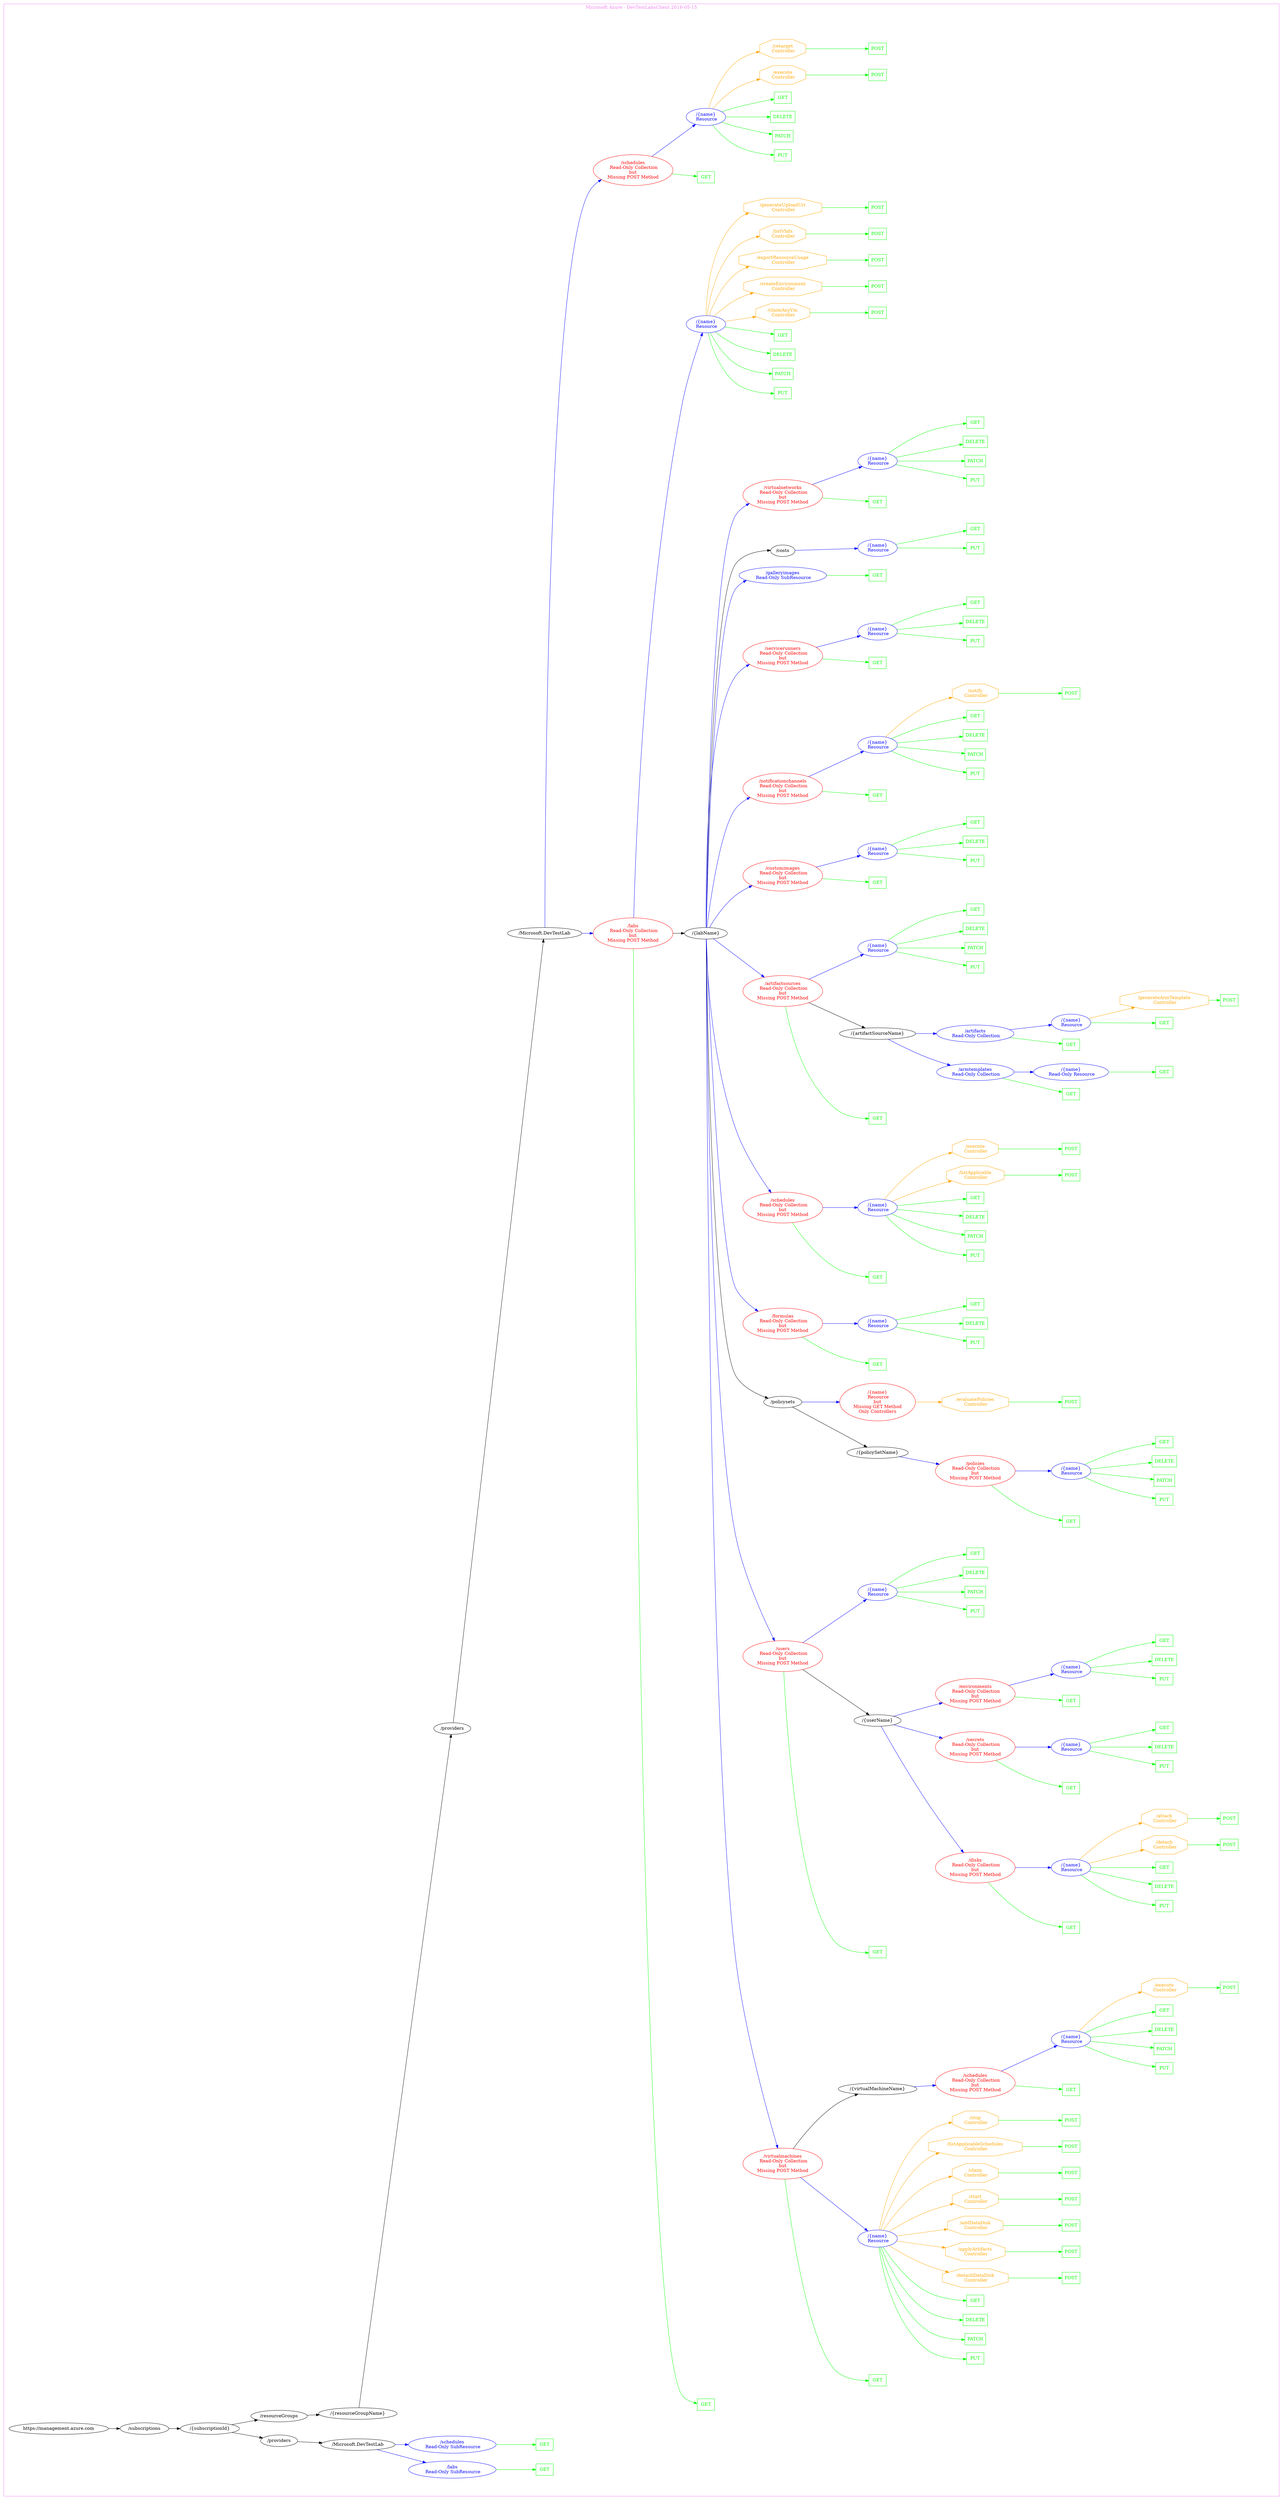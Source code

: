 digraph Cloud_Computing_REST_API {
rankdir="LR";
subgraph cluster_0 {
label="Microsoft Azure - DevTestLabsClient 2016-05-15"
color=violet
fontcolor=violet
subgraph cluster_1 {
label=""
color=white
fontcolor=white
node1 [label="https://management.azure.com", shape="ellipse", color="black", fontcolor="black"]
node1 -> node2 [color="black", fontcolor="black"]
subgraph cluster_2 {
label=""
color=white
fontcolor=white
node2 [label="/subscriptions", shape="ellipse", color="black", fontcolor="black"]
node2 -> node3 [color="black", fontcolor="black"]
subgraph cluster_3 {
label=""
color=white
fontcolor=white
node3 [label="/{subscriptionId}", shape="ellipse", color="black", fontcolor="black"]
node3 -> node4 [color="black", fontcolor="black"]
subgraph cluster_4 {
label=""
color=white
fontcolor=white
node4 [label="/providers", shape="ellipse", color="black", fontcolor="black"]
node4 -> node5 [color="black", fontcolor="black"]
subgraph cluster_5 {
label=""
color=white
fontcolor=white
node5 [label="/Microsoft.DevTestLab", shape="ellipse", color="black", fontcolor="black"]
node5 -> node6 [color="blue", fontcolor="blue"]
subgraph cluster_6 {
label=""
color=white
fontcolor=white
node6 [label="/labs\n Read-Only SubResource", shape="ellipse", color="blue", fontcolor="blue"]
node6 -> node7 [color="green", fontcolor="green"]
subgraph cluster_7 {
label=""
color=white
fontcolor=white
node7 [label="GET", shape="box", color="green", fontcolor="green"]
}
}
node5 -> node8 [color="blue", fontcolor="blue"]
subgraph cluster_8 {
label=""
color=white
fontcolor=white
node8 [label="/schedules\n Read-Only SubResource", shape="ellipse", color="blue", fontcolor="blue"]
node8 -> node9 [color="green", fontcolor="green"]
subgraph cluster_9 {
label=""
color=white
fontcolor=white
node9 [label="GET", shape="box", color="green", fontcolor="green"]
}
}
}
}
node3 -> node10 [color="black", fontcolor="black"]
subgraph cluster_10 {
label=""
color=white
fontcolor=white
node10 [label="/resourceGroups", shape="ellipse", color="black", fontcolor="black"]
node10 -> node11 [color="black", fontcolor="black"]
subgraph cluster_11 {
label=""
color=white
fontcolor=white
node11 [label="/{resourceGroupName}", shape="ellipse", color="black", fontcolor="black"]
node11 -> node12 [color="black", fontcolor="black"]
subgraph cluster_12 {
label=""
color=white
fontcolor=white
node12 [label="/providers", shape="ellipse", color="black", fontcolor="black"]
node12 -> node13 [color="black", fontcolor="black"]
subgraph cluster_13 {
label=""
color=white
fontcolor=white
node13 [label="/Microsoft.DevTestLab", shape="ellipse", color="black", fontcolor="black"]
node13 -> node14 [color="blue", fontcolor="blue"]
subgraph cluster_14 {
label=""
color=white
fontcolor=white
node14 [label="/labs\n Read-Only Collection\nbut\nMissing POST Method", shape="ellipse", color="red", fontcolor="red"]
node14 -> node15 [color="green", fontcolor="green"]
subgraph cluster_15 {
label=""
color=white
fontcolor=white
node15 [label="GET", shape="box", color="green", fontcolor="green"]
}
node14 -> node16 [color="black", fontcolor="black"]
subgraph cluster_16 {
label=""
color=white
fontcolor=white
node16 [label="/{labName}", shape="ellipse", color="black", fontcolor="black"]
node16 -> node17 [color="blue", fontcolor="blue"]
subgraph cluster_17 {
label=""
color=white
fontcolor=white
node17 [label="/virtualmachines\n Read-Only Collection\nbut\nMissing POST Method", shape="ellipse", color="red", fontcolor="red"]
node17 -> node18 [color="green", fontcolor="green"]
subgraph cluster_18 {
label=""
color=white
fontcolor=white
node18 [label="GET", shape="box", color="green", fontcolor="green"]
}
node17 -> node19 [color="blue", fontcolor="blue"]
subgraph cluster_19 {
label=""
color=white
fontcolor=white
node19 [label="/{name}\n Resource", shape="ellipse", color="blue", fontcolor="blue"]
node19 -> node20 [color="green", fontcolor="green"]
subgraph cluster_20 {
label=""
color=white
fontcolor=white
node20 [label="PUT", shape="box", color="green", fontcolor="green"]
}
node19 -> node21 [color="green", fontcolor="green"]
subgraph cluster_21 {
label=""
color=white
fontcolor=white
node21 [label="PATCH", shape="box", color="green", fontcolor="green"]
}
node19 -> node22 [color="green", fontcolor="green"]
subgraph cluster_22 {
label=""
color=white
fontcolor=white
node22 [label="DELETE", shape="box", color="green", fontcolor="green"]
}
node19 -> node23 [color="green", fontcolor="green"]
subgraph cluster_23 {
label=""
color=white
fontcolor=white
node23 [label="GET", shape="box", color="green", fontcolor="green"]
}
node19 -> node24 [color="orange", fontcolor="orange"]
subgraph cluster_24 {
label=""
color=white
fontcolor=white
node24 [label="/detachDataDisk\n Controller", shape="octagon", color="orange", fontcolor="orange"]
node24 -> node25 [color="green", fontcolor="green"]
subgraph cluster_25 {
label=""
color=white
fontcolor=white
node25 [label="POST", shape="box", color="green", fontcolor="green"]
}
}
node19 -> node26 [color="orange", fontcolor="orange"]
subgraph cluster_26 {
label=""
color=white
fontcolor=white
node26 [label="/applyArtifacts\n Controller", shape="octagon", color="orange", fontcolor="orange"]
node26 -> node27 [color="green", fontcolor="green"]
subgraph cluster_27 {
label=""
color=white
fontcolor=white
node27 [label="POST", shape="box", color="green", fontcolor="green"]
}
}
node19 -> node28 [color="orange", fontcolor="orange"]
subgraph cluster_28 {
label=""
color=white
fontcolor=white
node28 [label="/addDataDisk\n Controller", shape="octagon", color="orange", fontcolor="orange"]
node28 -> node29 [color="green", fontcolor="green"]
subgraph cluster_29 {
label=""
color=white
fontcolor=white
node29 [label="POST", shape="box", color="green", fontcolor="green"]
}
}
node19 -> node30 [color="orange", fontcolor="orange"]
subgraph cluster_30 {
label=""
color=white
fontcolor=white
node30 [label="/start\n Controller", shape="octagon", color="orange", fontcolor="orange"]
node30 -> node31 [color="green", fontcolor="green"]
subgraph cluster_31 {
label=""
color=white
fontcolor=white
node31 [label="POST", shape="box", color="green", fontcolor="green"]
}
}
node19 -> node32 [color="orange", fontcolor="orange"]
subgraph cluster_32 {
label=""
color=white
fontcolor=white
node32 [label="/claim\n Controller", shape="octagon", color="orange", fontcolor="orange"]
node32 -> node33 [color="green", fontcolor="green"]
subgraph cluster_33 {
label=""
color=white
fontcolor=white
node33 [label="POST", shape="box", color="green", fontcolor="green"]
}
}
node19 -> node34 [color="orange", fontcolor="orange"]
subgraph cluster_34 {
label=""
color=white
fontcolor=white
node34 [label="/listApplicableSchedules\n Controller", shape="octagon", color="orange", fontcolor="orange"]
node34 -> node35 [color="green", fontcolor="green"]
subgraph cluster_35 {
label=""
color=white
fontcolor=white
node35 [label="POST", shape="box", color="green", fontcolor="green"]
}
}
node19 -> node36 [color="orange", fontcolor="orange"]
subgraph cluster_36 {
label=""
color=white
fontcolor=white
node36 [label="/stop\n Controller", shape="octagon", color="orange", fontcolor="orange"]
node36 -> node37 [color="green", fontcolor="green"]
subgraph cluster_37 {
label=""
color=white
fontcolor=white
node37 [label="POST", shape="box", color="green", fontcolor="green"]
}
}
}
node17 -> node38 [color="black", fontcolor="black"]
subgraph cluster_38 {
label=""
color=white
fontcolor=white
node38 [label="/{virtualMachineName}", shape="ellipse", color="black", fontcolor="black"]
node38 -> node39 [color="blue", fontcolor="blue"]
subgraph cluster_39 {
label=""
color=white
fontcolor=white
node39 [label="/schedules\n Read-Only Collection\nbut\nMissing POST Method", shape="ellipse", color="red", fontcolor="red"]
node39 -> node40 [color="green", fontcolor="green"]
subgraph cluster_40 {
label=""
color=white
fontcolor=white
node40 [label="GET", shape="box", color="green", fontcolor="green"]
}
node39 -> node41 [color="blue", fontcolor="blue"]
subgraph cluster_41 {
label=""
color=white
fontcolor=white
node41 [label="/{name}\n Resource", shape="ellipse", color="blue", fontcolor="blue"]
node41 -> node42 [color="green", fontcolor="green"]
subgraph cluster_42 {
label=""
color=white
fontcolor=white
node42 [label="PUT", shape="box", color="green", fontcolor="green"]
}
node41 -> node43 [color="green", fontcolor="green"]
subgraph cluster_43 {
label=""
color=white
fontcolor=white
node43 [label="PATCH", shape="box", color="green", fontcolor="green"]
}
node41 -> node44 [color="green", fontcolor="green"]
subgraph cluster_44 {
label=""
color=white
fontcolor=white
node44 [label="DELETE", shape="box", color="green", fontcolor="green"]
}
node41 -> node45 [color="green", fontcolor="green"]
subgraph cluster_45 {
label=""
color=white
fontcolor=white
node45 [label="GET", shape="box", color="green", fontcolor="green"]
}
node41 -> node46 [color="orange", fontcolor="orange"]
subgraph cluster_46 {
label=""
color=white
fontcolor=white
node46 [label="/execute\n Controller", shape="octagon", color="orange", fontcolor="orange"]
node46 -> node47 [color="green", fontcolor="green"]
subgraph cluster_47 {
label=""
color=white
fontcolor=white
node47 [label="POST", shape="box", color="green", fontcolor="green"]
}
}
}
}
}
}
node16 -> node48 [color="blue", fontcolor="blue"]
subgraph cluster_48 {
label=""
color=white
fontcolor=white
node48 [label="/users\n Read-Only Collection\nbut\nMissing POST Method", shape="ellipse", color="red", fontcolor="red"]
node48 -> node49 [color="green", fontcolor="green"]
subgraph cluster_49 {
label=""
color=white
fontcolor=white
node49 [label="GET", shape="box", color="green", fontcolor="green"]
}
node48 -> node50 [color="black", fontcolor="black"]
subgraph cluster_50 {
label=""
color=white
fontcolor=white
node50 [label="/{userName}", shape="ellipse", color="black", fontcolor="black"]
node50 -> node51 [color="blue", fontcolor="blue"]
subgraph cluster_51 {
label=""
color=white
fontcolor=white
node51 [label="/disks\n Read-Only Collection\nbut\nMissing POST Method", shape="ellipse", color="red", fontcolor="red"]
node51 -> node52 [color="green", fontcolor="green"]
subgraph cluster_52 {
label=""
color=white
fontcolor=white
node52 [label="GET", shape="box", color="green", fontcolor="green"]
}
node51 -> node53 [color="blue", fontcolor="blue"]
subgraph cluster_53 {
label=""
color=white
fontcolor=white
node53 [label="/{name}\n Resource", shape="ellipse", color="blue", fontcolor="blue"]
node53 -> node54 [color="green", fontcolor="green"]
subgraph cluster_54 {
label=""
color=white
fontcolor=white
node54 [label="PUT", shape="box", color="green", fontcolor="green"]
}
node53 -> node55 [color="green", fontcolor="green"]
subgraph cluster_55 {
label=""
color=white
fontcolor=white
node55 [label="DELETE", shape="box", color="green", fontcolor="green"]
}
node53 -> node56 [color="green", fontcolor="green"]
subgraph cluster_56 {
label=""
color=white
fontcolor=white
node56 [label="GET", shape="box", color="green", fontcolor="green"]
}
node53 -> node57 [color="orange", fontcolor="orange"]
subgraph cluster_57 {
label=""
color=white
fontcolor=white
node57 [label="/detach\n Controller", shape="octagon", color="orange", fontcolor="orange"]
node57 -> node58 [color="green", fontcolor="green"]
subgraph cluster_58 {
label=""
color=white
fontcolor=white
node58 [label="POST", shape="box", color="green", fontcolor="green"]
}
}
node53 -> node59 [color="orange", fontcolor="orange"]
subgraph cluster_59 {
label=""
color=white
fontcolor=white
node59 [label="/attach\n Controller", shape="octagon", color="orange", fontcolor="orange"]
node59 -> node60 [color="green", fontcolor="green"]
subgraph cluster_60 {
label=""
color=white
fontcolor=white
node60 [label="POST", shape="box", color="green", fontcolor="green"]
}
}
}
}
node50 -> node61 [color="blue", fontcolor="blue"]
subgraph cluster_61 {
label=""
color=white
fontcolor=white
node61 [label="/secrets\n Read-Only Collection\nbut\nMissing POST Method", shape="ellipse", color="red", fontcolor="red"]
node61 -> node62 [color="green", fontcolor="green"]
subgraph cluster_62 {
label=""
color=white
fontcolor=white
node62 [label="GET", shape="box", color="green", fontcolor="green"]
}
node61 -> node63 [color="blue", fontcolor="blue"]
subgraph cluster_63 {
label=""
color=white
fontcolor=white
node63 [label="/{name}\n Resource", shape="ellipse", color="blue", fontcolor="blue"]
node63 -> node64 [color="green", fontcolor="green"]
subgraph cluster_64 {
label=""
color=white
fontcolor=white
node64 [label="PUT", shape="box", color="green", fontcolor="green"]
}
node63 -> node65 [color="green", fontcolor="green"]
subgraph cluster_65 {
label=""
color=white
fontcolor=white
node65 [label="DELETE", shape="box", color="green", fontcolor="green"]
}
node63 -> node66 [color="green", fontcolor="green"]
subgraph cluster_66 {
label=""
color=white
fontcolor=white
node66 [label="GET", shape="box", color="green", fontcolor="green"]
}
}
}
node50 -> node67 [color="blue", fontcolor="blue"]
subgraph cluster_67 {
label=""
color=white
fontcolor=white
node67 [label="/environments\n Read-Only Collection\nbut\nMissing POST Method", shape="ellipse", color="red", fontcolor="red"]
node67 -> node68 [color="green", fontcolor="green"]
subgraph cluster_68 {
label=""
color=white
fontcolor=white
node68 [label="GET", shape="box", color="green", fontcolor="green"]
}
node67 -> node69 [color="blue", fontcolor="blue"]
subgraph cluster_69 {
label=""
color=white
fontcolor=white
node69 [label="/{name}\n Resource", shape="ellipse", color="blue", fontcolor="blue"]
node69 -> node70 [color="green", fontcolor="green"]
subgraph cluster_70 {
label=""
color=white
fontcolor=white
node70 [label="PUT", shape="box", color="green", fontcolor="green"]
}
node69 -> node71 [color="green", fontcolor="green"]
subgraph cluster_71 {
label=""
color=white
fontcolor=white
node71 [label="DELETE", shape="box", color="green", fontcolor="green"]
}
node69 -> node72 [color="green", fontcolor="green"]
subgraph cluster_72 {
label=""
color=white
fontcolor=white
node72 [label="GET", shape="box", color="green", fontcolor="green"]
}
}
}
}
node48 -> node73 [color="blue", fontcolor="blue"]
subgraph cluster_73 {
label=""
color=white
fontcolor=white
node73 [label="/{name}\n Resource", shape="ellipse", color="blue", fontcolor="blue"]
node73 -> node74 [color="green", fontcolor="green"]
subgraph cluster_74 {
label=""
color=white
fontcolor=white
node74 [label="PUT", shape="box", color="green", fontcolor="green"]
}
node73 -> node75 [color="green", fontcolor="green"]
subgraph cluster_75 {
label=""
color=white
fontcolor=white
node75 [label="PATCH", shape="box", color="green", fontcolor="green"]
}
node73 -> node76 [color="green", fontcolor="green"]
subgraph cluster_76 {
label=""
color=white
fontcolor=white
node76 [label="DELETE", shape="box", color="green", fontcolor="green"]
}
node73 -> node77 [color="green", fontcolor="green"]
subgraph cluster_77 {
label=""
color=white
fontcolor=white
node77 [label="GET", shape="box", color="green", fontcolor="green"]
}
}
}
node16 -> node78 [color="black", fontcolor="black"]
subgraph cluster_78 {
label=""
color=white
fontcolor=white
node78 [label="/policysets", shape="ellipse", color="black", fontcolor="black"]
node78 -> node79 [color="black", fontcolor="black"]
subgraph cluster_79 {
label=""
color=white
fontcolor=white
node79 [label="/{policySetName}", shape="ellipse", color="black", fontcolor="black"]
node79 -> node80 [color="blue", fontcolor="blue"]
subgraph cluster_80 {
label=""
color=white
fontcolor=white
node80 [label="/policies\n Read-Only Collection\nbut\nMissing POST Method", shape="ellipse", color="red", fontcolor="red"]
node80 -> node81 [color="green", fontcolor="green"]
subgraph cluster_81 {
label=""
color=white
fontcolor=white
node81 [label="GET", shape="box", color="green", fontcolor="green"]
}
node80 -> node82 [color="blue", fontcolor="blue"]
subgraph cluster_82 {
label=""
color=white
fontcolor=white
node82 [label="/{name}\n Resource", shape="ellipse", color="blue", fontcolor="blue"]
node82 -> node83 [color="green", fontcolor="green"]
subgraph cluster_83 {
label=""
color=white
fontcolor=white
node83 [label="PUT", shape="box", color="green", fontcolor="green"]
}
node82 -> node84 [color="green", fontcolor="green"]
subgraph cluster_84 {
label=""
color=white
fontcolor=white
node84 [label="PATCH", shape="box", color="green", fontcolor="green"]
}
node82 -> node85 [color="green", fontcolor="green"]
subgraph cluster_85 {
label=""
color=white
fontcolor=white
node85 [label="DELETE", shape="box", color="green", fontcolor="green"]
}
node82 -> node86 [color="green", fontcolor="green"]
subgraph cluster_86 {
label=""
color=white
fontcolor=white
node86 [label="GET", shape="box", color="green", fontcolor="green"]
}
}
}
}
node78 -> node87 [color="blue", fontcolor="blue"]
subgraph cluster_87 {
label=""
color=white
fontcolor=white
node87 [label="/{name}\n Resource\nbut\nMissing GET Method\nOnly Controllers", shape="ellipse", color="red", fontcolor="red"]
node87 -> node88 [color="orange", fontcolor="orange"]
subgraph cluster_88 {
label=""
color=white
fontcolor=white
node88 [label="/evaluatePolicies\n Controller", shape="octagon", color="orange", fontcolor="orange"]
node88 -> node89 [color="green", fontcolor="green"]
subgraph cluster_89 {
label=""
color=white
fontcolor=white
node89 [label="POST", shape="box", color="green", fontcolor="green"]
}
}
}
}
node16 -> node90 [color="blue", fontcolor="blue"]
subgraph cluster_90 {
label=""
color=white
fontcolor=white
node90 [label="/formulas\n Read-Only Collection\nbut\nMissing POST Method", shape="ellipse", color="red", fontcolor="red"]
node90 -> node91 [color="green", fontcolor="green"]
subgraph cluster_91 {
label=""
color=white
fontcolor=white
node91 [label="GET", shape="box", color="green", fontcolor="green"]
}
node90 -> node92 [color="blue", fontcolor="blue"]
subgraph cluster_92 {
label=""
color=white
fontcolor=white
node92 [label="/{name}\n Resource", shape="ellipse", color="blue", fontcolor="blue"]
node92 -> node93 [color="green", fontcolor="green"]
subgraph cluster_93 {
label=""
color=white
fontcolor=white
node93 [label="PUT", shape="box", color="green", fontcolor="green"]
}
node92 -> node94 [color="green", fontcolor="green"]
subgraph cluster_94 {
label=""
color=white
fontcolor=white
node94 [label="DELETE", shape="box", color="green", fontcolor="green"]
}
node92 -> node95 [color="green", fontcolor="green"]
subgraph cluster_95 {
label=""
color=white
fontcolor=white
node95 [label="GET", shape="box", color="green", fontcolor="green"]
}
}
}
node16 -> node96 [color="blue", fontcolor="blue"]
subgraph cluster_96 {
label=""
color=white
fontcolor=white
node96 [label="/schedules\n Read-Only Collection\nbut\nMissing POST Method", shape="ellipse", color="red", fontcolor="red"]
node96 -> node97 [color="green", fontcolor="green"]
subgraph cluster_97 {
label=""
color=white
fontcolor=white
node97 [label="GET", shape="box", color="green", fontcolor="green"]
}
node96 -> node98 [color="blue", fontcolor="blue"]
subgraph cluster_98 {
label=""
color=white
fontcolor=white
node98 [label="/{name}\n Resource", shape="ellipse", color="blue", fontcolor="blue"]
node98 -> node99 [color="green", fontcolor="green"]
subgraph cluster_99 {
label=""
color=white
fontcolor=white
node99 [label="PUT", shape="box", color="green", fontcolor="green"]
}
node98 -> node100 [color="green", fontcolor="green"]
subgraph cluster_100 {
label=""
color=white
fontcolor=white
node100 [label="PATCH", shape="box", color="green", fontcolor="green"]
}
node98 -> node101 [color="green", fontcolor="green"]
subgraph cluster_101 {
label=""
color=white
fontcolor=white
node101 [label="DELETE", shape="box", color="green", fontcolor="green"]
}
node98 -> node102 [color="green", fontcolor="green"]
subgraph cluster_102 {
label=""
color=white
fontcolor=white
node102 [label="GET", shape="box", color="green", fontcolor="green"]
}
node98 -> node103 [color="orange", fontcolor="orange"]
subgraph cluster_103 {
label=""
color=white
fontcolor=white
node103 [label="/listApplicable\n Controller", shape="octagon", color="orange", fontcolor="orange"]
node103 -> node104 [color="green", fontcolor="green"]
subgraph cluster_104 {
label=""
color=white
fontcolor=white
node104 [label="POST", shape="box", color="green", fontcolor="green"]
}
}
node98 -> node105 [color="orange", fontcolor="orange"]
subgraph cluster_105 {
label=""
color=white
fontcolor=white
node105 [label="/execute\n Controller", shape="octagon", color="orange", fontcolor="orange"]
node105 -> node106 [color="green", fontcolor="green"]
subgraph cluster_106 {
label=""
color=white
fontcolor=white
node106 [label="POST", shape="box", color="green", fontcolor="green"]
}
}
}
}
node16 -> node107 [color="blue", fontcolor="blue"]
subgraph cluster_107 {
label=""
color=white
fontcolor=white
node107 [label="/artifactsources\n Read-Only Collection\nbut\nMissing POST Method", shape="ellipse", color="red", fontcolor="red"]
node107 -> node108 [color="green", fontcolor="green"]
subgraph cluster_108 {
label=""
color=white
fontcolor=white
node108 [label="GET", shape="box", color="green", fontcolor="green"]
}
node107 -> node109 [color="black", fontcolor="black"]
subgraph cluster_109 {
label=""
color=white
fontcolor=white
node109 [label="/{artifactSourceName}", shape="ellipse", color="black", fontcolor="black"]
node109 -> node110 [color="blue", fontcolor="blue"]
subgraph cluster_110 {
label=""
color=white
fontcolor=white
node110 [label="/armtemplates\n Read-Only Collection", shape="ellipse", color="blue", fontcolor="blue"]
node110 -> node111 [color="green", fontcolor="green"]
subgraph cluster_111 {
label=""
color=white
fontcolor=white
node111 [label="GET", shape="box", color="green", fontcolor="green"]
}
node110 -> node112 [color="blue", fontcolor="blue"]
subgraph cluster_112 {
label=""
color=white
fontcolor=white
node112 [label="/{name}\n Read-Only Resource", shape="ellipse", color="blue", fontcolor="blue"]
node112 -> node113 [color="green", fontcolor="green"]
subgraph cluster_113 {
label=""
color=white
fontcolor=white
node113 [label="GET", shape="box", color="green", fontcolor="green"]
}
}
}
node109 -> node114 [color="blue", fontcolor="blue"]
subgraph cluster_114 {
label=""
color=white
fontcolor=white
node114 [label="/artifacts\n Read-Only Collection", shape="ellipse", color="blue", fontcolor="blue"]
node114 -> node115 [color="green", fontcolor="green"]
subgraph cluster_115 {
label=""
color=white
fontcolor=white
node115 [label="GET", shape="box", color="green", fontcolor="green"]
}
node114 -> node116 [color="blue", fontcolor="blue"]
subgraph cluster_116 {
label=""
color=white
fontcolor=white
node116 [label="/{name}\n Resource", shape="ellipse", color="blue", fontcolor="blue"]
node116 -> node117 [color="green", fontcolor="green"]
subgraph cluster_117 {
label=""
color=white
fontcolor=white
node117 [label="GET", shape="box", color="green", fontcolor="green"]
}
node116 -> node118 [color="orange", fontcolor="orange"]
subgraph cluster_118 {
label=""
color=white
fontcolor=white
node118 [label="/generateArmTemplate\n Controller", shape="octagon", color="orange", fontcolor="orange"]
node118 -> node119 [color="green", fontcolor="green"]
subgraph cluster_119 {
label=""
color=white
fontcolor=white
node119 [label="POST", shape="box", color="green", fontcolor="green"]
}
}
}
}
}
node107 -> node120 [color="blue", fontcolor="blue"]
subgraph cluster_120 {
label=""
color=white
fontcolor=white
node120 [label="/{name}\n Resource", shape="ellipse", color="blue", fontcolor="blue"]
node120 -> node121 [color="green", fontcolor="green"]
subgraph cluster_121 {
label=""
color=white
fontcolor=white
node121 [label="PUT", shape="box", color="green", fontcolor="green"]
}
node120 -> node122 [color="green", fontcolor="green"]
subgraph cluster_122 {
label=""
color=white
fontcolor=white
node122 [label="PATCH", shape="box", color="green", fontcolor="green"]
}
node120 -> node123 [color="green", fontcolor="green"]
subgraph cluster_123 {
label=""
color=white
fontcolor=white
node123 [label="DELETE", shape="box", color="green", fontcolor="green"]
}
node120 -> node124 [color="green", fontcolor="green"]
subgraph cluster_124 {
label=""
color=white
fontcolor=white
node124 [label="GET", shape="box", color="green", fontcolor="green"]
}
}
}
node16 -> node125 [color="blue", fontcolor="blue"]
subgraph cluster_125 {
label=""
color=white
fontcolor=white
node125 [label="/customimages\n Read-Only Collection\nbut\nMissing POST Method", shape="ellipse", color="red", fontcolor="red"]
node125 -> node126 [color="green", fontcolor="green"]
subgraph cluster_126 {
label=""
color=white
fontcolor=white
node126 [label="GET", shape="box", color="green", fontcolor="green"]
}
node125 -> node127 [color="blue", fontcolor="blue"]
subgraph cluster_127 {
label=""
color=white
fontcolor=white
node127 [label="/{name}\n Resource", shape="ellipse", color="blue", fontcolor="blue"]
node127 -> node128 [color="green", fontcolor="green"]
subgraph cluster_128 {
label=""
color=white
fontcolor=white
node128 [label="PUT", shape="box", color="green", fontcolor="green"]
}
node127 -> node129 [color="green", fontcolor="green"]
subgraph cluster_129 {
label=""
color=white
fontcolor=white
node129 [label="DELETE", shape="box", color="green", fontcolor="green"]
}
node127 -> node130 [color="green", fontcolor="green"]
subgraph cluster_130 {
label=""
color=white
fontcolor=white
node130 [label="GET", shape="box", color="green", fontcolor="green"]
}
}
}
node16 -> node131 [color="blue", fontcolor="blue"]
subgraph cluster_131 {
label=""
color=white
fontcolor=white
node131 [label="/notificationchannels\n Read-Only Collection\nbut\nMissing POST Method", shape="ellipse", color="red", fontcolor="red"]
node131 -> node132 [color="green", fontcolor="green"]
subgraph cluster_132 {
label=""
color=white
fontcolor=white
node132 [label="GET", shape="box", color="green", fontcolor="green"]
}
node131 -> node133 [color="blue", fontcolor="blue"]
subgraph cluster_133 {
label=""
color=white
fontcolor=white
node133 [label="/{name}\n Resource", shape="ellipse", color="blue", fontcolor="blue"]
node133 -> node134 [color="green", fontcolor="green"]
subgraph cluster_134 {
label=""
color=white
fontcolor=white
node134 [label="PUT", shape="box", color="green", fontcolor="green"]
}
node133 -> node135 [color="green", fontcolor="green"]
subgraph cluster_135 {
label=""
color=white
fontcolor=white
node135 [label="PATCH", shape="box", color="green", fontcolor="green"]
}
node133 -> node136 [color="green", fontcolor="green"]
subgraph cluster_136 {
label=""
color=white
fontcolor=white
node136 [label="DELETE", shape="box", color="green", fontcolor="green"]
}
node133 -> node137 [color="green", fontcolor="green"]
subgraph cluster_137 {
label=""
color=white
fontcolor=white
node137 [label="GET", shape="box", color="green", fontcolor="green"]
}
node133 -> node138 [color="orange", fontcolor="orange"]
subgraph cluster_138 {
label=""
color=white
fontcolor=white
node138 [label="/notify\n Controller", shape="octagon", color="orange", fontcolor="orange"]
node138 -> node139 [color="green", fontcolor="green"]
subgraph cluster_139 {
label=""
color=white
fontcolor=white
node139 [label="POST", shape="box", color="green", fontcolor="green"]
}
}
}
}
node16 -> node140 [color="blue", fontcolor="blue"]
subgraph cluster_140 {
label=""
color=white
fontcolor=white
node140 [label="/servicerunners\n Read-Only Collection\nbut\nMissing POST Method", shape="ellipse", color="red", fontcolor="red"]
node140 -> node141 [color="green", fontcolor="green"]
subgraph cluster_141 {
label=""
color=white
fontcolor=white
node141 [label="GET", shape="box", color="green", fontcolor="green"]
}
node140 -> node142 [color="blue", fontcolor="blue"]
subgraph cluster_142 {
label=""
color=white
fontcolor=white
node142 [label="/{name}\n Resource", shape="ellipse", color="blue", fontcolor="blue"]
node142 -> node143 [color="green", fontcolor="green"]
subgraph cluster_143 {
label=""
color=white
fontcolor=white
node143 [label="PUT", shape="box", color="green", fontcolor="green"]
}
node142 -> node144 [color="green", fontcolor="green"]
subgraph cluster_144 {
label=""
color=white
fontcolor=white
node144 [label="DELETE", shape="box", color="green", fontcolor="green"]
}
node142 -> node145 [color="green", fontcolor="green"]
subgraph cluster_145 {
label=""
color=white
fontcolor=white
node145 [label="GET", shape="box", color="green", fontcolor="green"]
}
}
}
node16 -> node146 [color="blue", fontcolor="blue"]
subgraph cluster_146 {
label=""
color=white
fontcolor=white
node146 [label="/galleryimages\n Read-Only SubResource", shape="ellipse", color="blue", fontcolor="blue"]
node146 -> node147 [color="green", fontcolor="green"]
subgraph cluster_147 {
label=""
color=white
fontcolor=white
node147 [label="GET", shape="box", color="green", fontcolor="green"]
}
}
node16 -> node148 [color="black", fontcolor="black"]
subgraph cluster_148 {
label=""
color=white
fontcolor=white
node148 [label="/costs", shape="ellipse", color="black", fontcolor="black"]
node148 -> node149 [color="blue", fontcolor="blue"]
subgraph cluster_149 {
label=""
color=white
fontcolor=white
node149 [label="/{name}\n Resource", shape="ellipse", color="blue", fontcolor="blue"]
node149 -> node150 [color="green", fontcolor="green"]
subgraph cluster_150 {
label=""
color=white
fontcolor=white
node150 [label="PUT", shape="box", color="green", fontcolor="green"]
}
node149 -> node151 [color="green", fontcolor="green"]
subgraph cluster_151 {
label=""
color=white
fontcolor=white
node151 [label="GET", shape="box", color="green", fontcolor="green"]
}
}
}
node16 -> node152 [color="blue", fontcolor="blue"]
subgraph cluster_152 {
label=""
color=white
fontcolor=white
node152 [label="/virtualnetworks\n Read-Only Collection\nbut\nMissing POST Method", shape="ellipse", color="red", fontcolor="red"]
node152 -> node153 [color="green", fontcolor="green"]
subgraph cluster_153 {
label=""
color=white
fontcolor=white
node153 [label="GET", shape="box", color="green", fontcolor="green"]
}
node152 -> node154 [color="blue", fontcolor="blue"]
subgraph cluster_154 {
label=""
color=white
fontcolor=white
node154 [label="/{name}\n Resource", shape="ellipse", color="blue", fontcolor="blue"]
node154 -> node155 [color="green", fontcolor="green"]
subgraph cluster_155 {
label=""
color=white
fontcolor=white
node155 [label="PUT", shape="box", color="green", fontcolor="green"]
}
node154 -> node156 [color="green", fontcolor="green"]
subgraph cluster_156 {
label=""
color=white
fontcolor=white
node156 [label="PATCH", shape="box", color="green", fontcolor="green"]
}
node154 -> node157 [color="green", fontcolor="green"]
subgraph cluster_157 {
label=""
color=white
fontcolor=white
node157 [label="DELETE", shape="box", color="green", fontcolor="green"]
}
node154 -> node158 [color="green", fontcolor="green"]
subgraph cluster_158 {
label=""
color=white
fontcolor=white
node158 [label="GET", shape="box", color="green", fontcolor="green"]
}
}
}
}
node14 -> node159 [color="blue", fontcolor="blue"]
subgraph cluster_159 {
label=""
color=white
fontcolor=white
node159 [label="/{name}\n Resource", shape="ellipse", color="blue", fontcolor="blue"]
node159 -> node160 [color="green", fontcolor="green"]
subgraph cluster_160 {
label=""
color=white
fontcolor=white
node160 [label="PUT", shape="box", color="green", fontcolor="green"]
}
node159 -> node161 [color="green", fontcolor="green"]
subgraph cluster_161 {
label=""
color=white
fontcolor=white
node161 [label="PATCH", shape="box", color="green", fontcolor="green"]
}
node159 -> node162 [color="green", fontcolor="green"]
subgraph cluster_162 {
label=""
color=white
fontcolor=white
node162 [label="DELETE", shape="box", color="green", fontcolor="green"]
}
node159 -> node163 [color="green", fontcolor="green"]
subgraph cluster_163 {
label=""
color=white
fontcolor=white
node163 [label="GET", shape="box", color="green", fontcolor="green"]
}
node159 -> node164 [color="orange", fontcolor="orange"]
subgraph cluster_164 {
label=""
color=white
fontcolor=white
node164 [label="/claimAnyVm\n Controller", shape="octagon", color="orange", fontcolor="orange"]
node164 -> node165 [color="green", fontcolor="green"]
subgraph cluster_165 {
label=""
color=white
fontcolor=white
node165 [label="POST", shape="box", color="green", fontcolor="green"]
}
}
node159 -> node166 [color="orange", fontcolor="orange"]
subgraph cluster_166 {
label=""
color=white
fontcolor=white
node166 [label="/createEnvironment\n Controller", shape="octagon", color="orange", fontcolor="orange"]
node166 -> node167 [color="green", fontcolor="green"]
subgraph cluster_167 {
label=""
color=white
fontcolor=white
node167 [label="POST", shape="box", color="green", fontcolor="green"]
}
}
node159 -> node168 [color="orange", fontcolor="orange"]
subgraph cluster_168 {
label=""
color=white
fontcolor=white
node168 [label="/exportResourceUsage\n Controller", shape="octagon", color="orange", fontcolor="orange"]
node168 -> node169 [color="green", fontcolor="green"]
subgraph cluster_169 {
label=""
color=white
fontcolor=white
node169 [label="POST", shape="box", color="green", fontcolor="green"]
}
}
node159 -> node170 [color="orange", fontcolor="orange"]
subgraph cluster_170 {
label=""
color=white
fontcolor=white
node170 [label="/listVhds\n Controller", shape="octagon", color="orange", fontcolor="orange"]
node170 -> node171 [color="green", fontcolor="green"]
subgraph cluster_171 {
label=""
color=white
fontcolor=white
node171 [label="POST", shape="box", color="green", fontcolor="green"]
}
}
node159 -> node172 [color="orange", fontcolor="orange"]
subgraph cluster_172 {
label=""
color=white
fontcolor=white
node172 [label="/generateUploadUri\n Controller", shape="octagon", color="orange", fontcolor="orange"]
node172 -> node173 [color="green", fontcolor="green"]
subgraph cluster_173 {
label=""
color=white
fontcolor=white
node173 [label="POST", shape="box", color="green", fontcolor="green"]
}
}
}
}
node13 -> node174 [color="blue", fontcolor="blue"]
subgraph cluster_174 {
label=""
color=white
fontcolor=white
node174 [label="/schedules\n Read-Only Collection\nbut\nMissing POST Method", shape="ellipse", color="red", fontcolor="red"]
node174 -> node175 [color="green", fontcolor="green"]
subgraph cluster_175 {
label=""
color=white
fontcolor=white
node175 [label="GET", shape="box", color="green", fontcolor="green"]
}
node174 -> node176 [color="blue", fontcolor="blue"]
subgraph cluster_176 {
label=""
color=white
fontcolor=white
node176 [label="/{name}\n Resource", shape="ellipse", color="blue", fontcolor="blue"]
node176 -> node177 [color="green", fontcolor="green"]
subgraph cluster_177 {
label=""
color=white
fontcolor=white
node177 [label="PUT", shape="box", color="green", fontcolor="green"]
}
node176 -> node178 [color="green", fontcolor="green"]
subgraph cluster_178 {
label=""
color=white
fontcolor=white
node178 [label="PATCH", shape="box", color="green", fontcolor="green"]
}
node176 -> node179 [color="green", fontcolor="green"]
subgraph cluster_179 {
label=""
color=white
fontcolor=white
node179 [label="DELETE", shape="box", color="green", fontcolor="green"]
}
node176 -> node180 [color="green", fontcolor="green"]
subgraph cluster_180 {
label=""
color=white
fontcolor=white
node180 [label="GET", shape="box", color="green", fontcolor="green"]
}
node176 -> node181 [color="orange", fontcolor="orange"]
subgraph cluster_181 {
label=""
color=white
fontcolor=white
node181 [label="/execute\n Controller", shape="octagon", color="orange", fontcolor="orange"]
node181 -> node182 [color="green", fontcolor="green"]
subgraph cluster_182 {
label=""
color=white
fontcolor=white
node182 [label="POST", shape="box", color="green", fontcolor="green"]
}
}
node176 -> node183 [color="orange", fontcolor="orange"]
subgraph cluster_183 {
label=""
color=white
fontcolor=white
node183 [label="/retarget\n Controller", shape="octagon", color="orange", fontcolor="orange"]
node183 -> node184 [color="green", fontcolor="green"]
subgraph cluster_184 {
label=""
color=white
fontcolor=white
node184 [label="POST", shape="box", color="green", fontcolor="green"]
}
}
}
}
}
}
}
}
}
}
}
}
}
